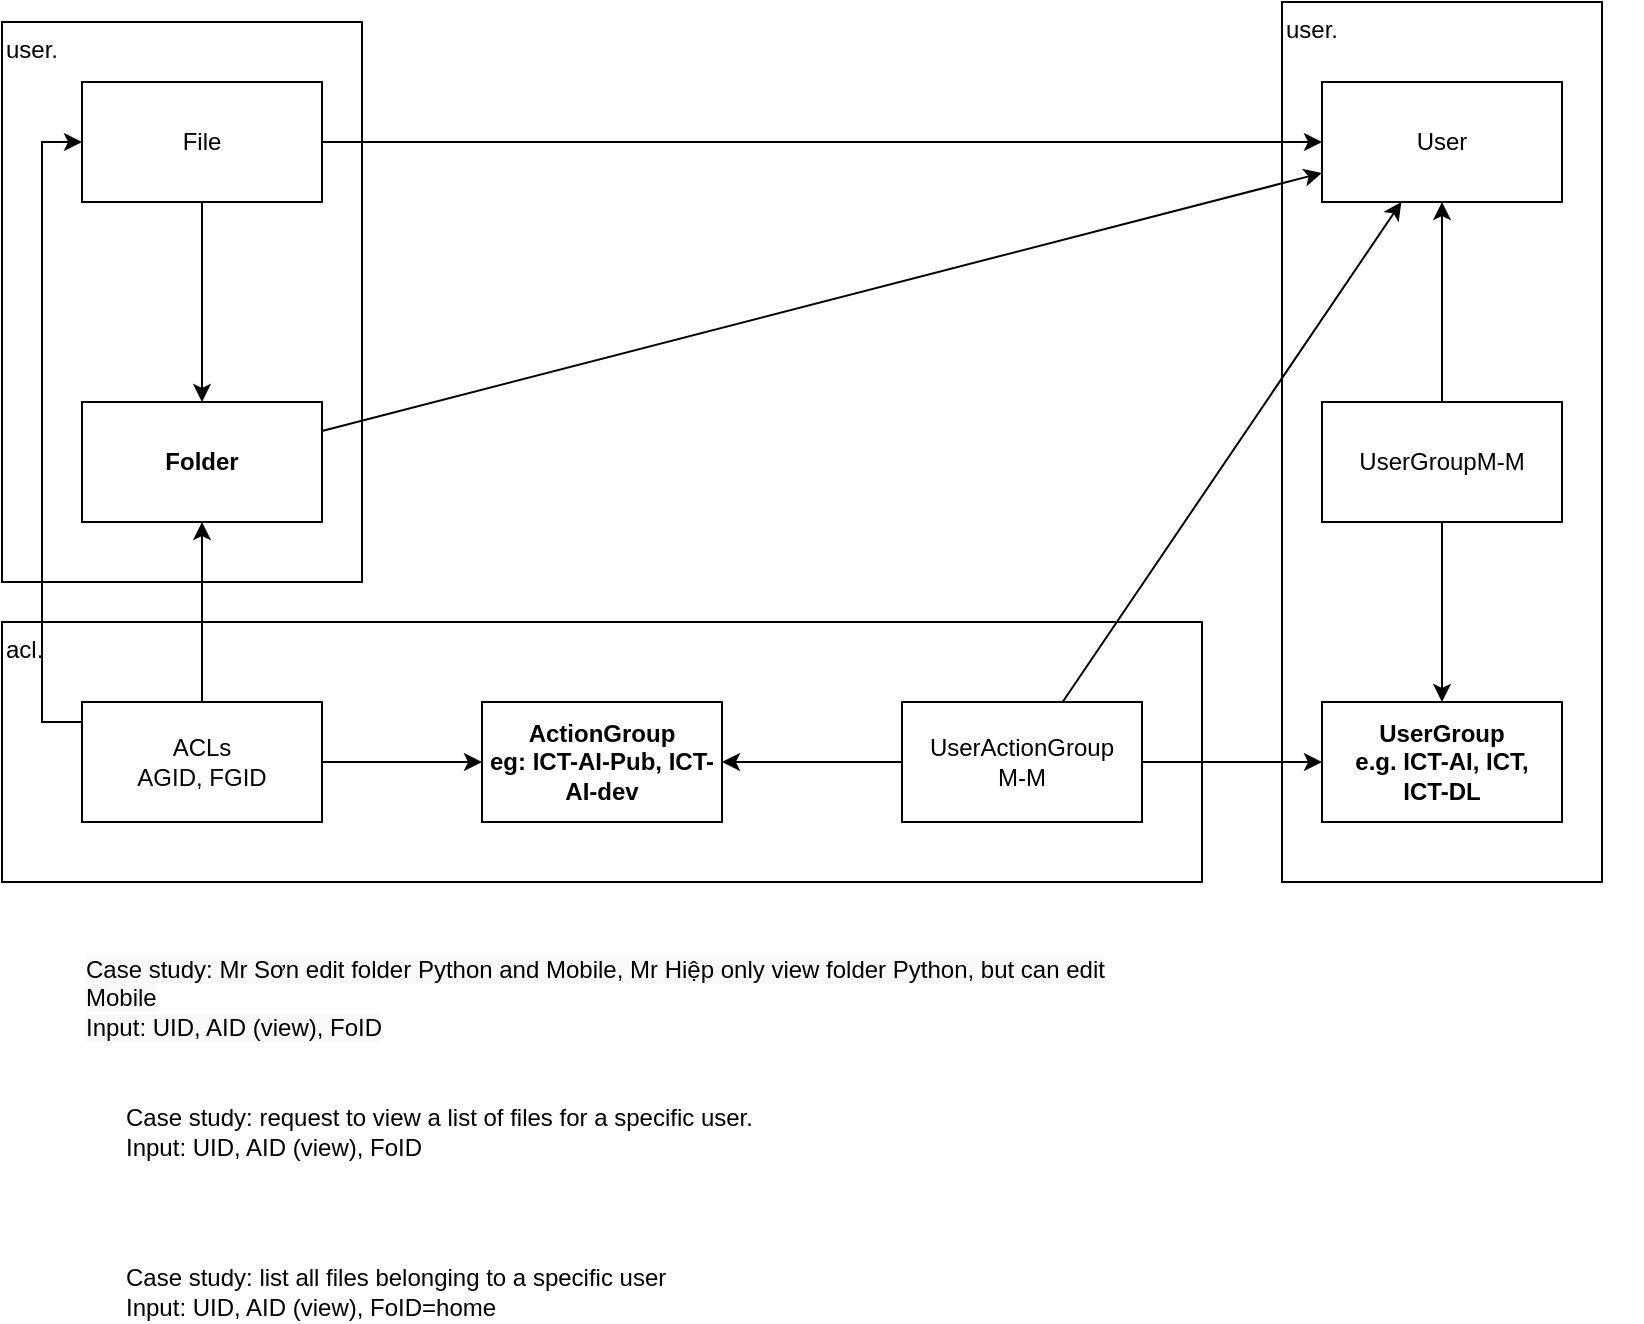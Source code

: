 <mxfile version="17.4.4" type="device"><diagram id="x6K6mt5uMyG9i3AVIL1_" name="Page-1"><mxGraphModel dx="1098" dy="1725" grid="1" gridSize="10" guides="1" tooltips="1" connect="1" arrows="1" fold="1" page="1" pageScale="1" pageWidth="850" pageHeight="1100" math="0" shadow="0"><root><mxCell id="0"/><mxCell id="1" parent="0"/><mxCell id="y6ruxM0wrXPVazxdJZzD-4" value="acl." style="rounded=0;whiteSpace=wrap;html=1;align=left;verticalAlign=top;" vertex="1" parent="1"><mxGeometry y="270" width="600" height="130" as="geometry"/></mxCell><mxCell id="y6ruxM0wrXPVazxdJZzD-3" value="user." style="rounded=0;whiteSpace=wrap;html=1;align=left;verticalAlign=top;" vertex="1" parent="1"><mxGeometry x="640" y="-40" width="160" height="440" as="geometry"/></mxCell><mxCell id="y6ruxM0wrXPVazxdJZzD-2" value="user." style="rounded=0;whiteSpace=wrap;html=1;align=left;verticalAlign=top;" vertex="1" parent="1"><mxGeometry y="-30" width="180" height="280" as="geometry"/></mxCell><mxCell id="sVWT0gusnimGvR1EHxS1-15" style="edgeStyle=orthogonalEdgeStyle;rounded=0;orthogonalLoop=1;jettySize=auto;html=1;exitX=0.5;exitY=1;exitDx=0;exitDy=0;" parent="1" source="sVWT0gusnimGvR1EHxS1-1" target="sVWT0gusnimGvR1EHxS1-2" edge="1"><mxGeometry relative="1" as="geometry"/></mxCell><mxCell id="sVWT0gusnimGvR1EHxS1-39" style="edgeStyle=none;rounded=0;orthogonalLoop=1;jettySize=auto;html=1;" parent="1" source="sVWT0gusnimGvR1EHxS1-1" target="sVWT0gusnimGvR1EHxS1-5" edge="1"><mxGeometry relative="1" as="geometry"/></mxCell><mxCell id="sVWT0gusnimGvR1EHxS1-1" value="File" style="rounded=0;whiteSpace=wrap;html=1;" parent="1" vertex="1"><mxGeometry x="40" width="120" height="60" as="geometry"/></mxCell><mxCell id="sVWT0gusnimGvR1EHxS1-40" style="edgeStyle=none;rounded=0;orthogonalLoop=1;jettySize=auto;html=1;" parent="1" source="sVWT0gusnimGvR1EHxS1-2" target="sVWT0gusnimGvR1EHxS1-5" edge="1"><mxGeometry relative="1" as="geometry"/></mxCell><mxCell id="sVWT0gusnimGvR1EHxS1-2" value="Folder" style="rounded=0;whiteSpace=wrap;html=1;fontStyle=1" parent="1" vertex="1"><mxGeometry x="40" y="160" width="120" height="60" as="geometry"/></mxCell><mxCell id="sVWT0gusnimGvR1EHxS1-5" value="User" style="rounded=0;whiteSpace=wrap;html=1;" parent="1" vertex="1"><mxGeometry x="660" width="120" height="60" as="geometry"/></mxCell><mxCell id="sVWT0gusnimGvR1EHxS1-6" value="ActionGroup&lt;br&gt;eg: ICT-AI-Pub, ICT-AI-dev" style="rounded=0;whiteSpace=wrap;html=1;fontStyle=1" parent="1" vertex="1"><mxGeometry x="240" y="310" width="120" height="60" as="geometry"/></mxCell><mxCell id="y6ruxM0wrXPVazxdJZzD-5" style="edgeStyle=orthogonalEdgeStyle;rounded=0;orthogonalLoop=1;jettySize=auto;html=1;" edge="1" parent="1" source="sVWT0gusnimGvR1EHxS1-8" target="sVWT0gusnimGvR1EHxS1-1"><mxGeometry relative="1" as="geometry"><Array as="points"><mxPoint x="20" y="320"/><mxPoint x="20" y="30"/></Array></mxGeometry></mxCell><mxCell id="sVWT0gusnimGvR1EHxS1-8" value="ACLs&lt;br&gt;AGID, FGID" style="rounded=0;whiteSpace=wrap;html=1;" parent="1" vertex="1"><mxGeometry x="40" y="310" width="120" height="60" as="geometry"/></mxCell><mxCell id="sVWT0gusnimGvR1EHxS1-30" style="rounded=0;orthogonalLoop=1;jettySize=auto;html=1;" parent="1" source="sVWT0gusnimGvR1EHxS1-17" target="sVWT0gusnimGvR1EHxS1-27" edge="1"><mxGeometry relative="1" as="geometry"/></mxCell><mxCell id="y6ruxM0wrXPVazxdJZzD-6" style="rounded=0;orthogonalLoop=1;jettySize=auto;html=1;" edge="1" parent="1" source="sVWT0gusnimGvR1EHxS1-17" target="sVWT0gusnimGvR1EHxS1-5"><mxGeometry relative="1" as="geometry"/></mxCell><mxCell id="sVWT0gusnimGvR1EHxS1-17" value="UserActionGroup&lt;br&gt;M-M" style="rounded=0;whiteSpace=wrap;html=1;" parent="1" vertex="1"><mxGeometry x="450" y="310" width="120" height="60" as="geometry"/></mxCell><mxCell id="sVWT0gusnimGvR1EHxS1-23" value="Case study: request to view a list of files for a specific user.&lt;br&gt;Input: UID, AID (view), FoID" style="text;html=1;strokeColor=none;fillColor=none;align=left;verticalAlign=middle;whiteSpace=wrap;rounded=0;" parent="1" vertex="1"><mxGeometry x="60" y="510" width="760" height="30" as="geometry"/></mxCell><mxCell id="sVWT0gusnimGvR1EHxS1-24" value="Case study: list all files belonging to a specific user&lt;br&gt;Input: UID, AID (view), FoID=home" style="text;html=1;strokeColor=none;fillColor=none;align=left;verticalAlign=middle;whiteSpace=wrap;rounded=0;" parent="1" vertex="1"><mxGeometry x="60" y="590" width="760" height="30" as="geometry"/></mxCell><mxCell id="sVWT0gusnimGvR1EHxS1-31" style="rounded=0;orthogonalLoop=1;jettySize=auto;html=1;" parent="1" source="sVWT0gusnimGvR1EHxS1-25" target="sVWT0gusnimGvR1EHxS1-5" edge="1"><mxGeometry relative="1" as="geometry"/></mxCell><mxCell id="sVWT0gusnimGvR1EHxS1-32" style="rounded=0;orthogonalLoop=1;jettySize=auto;html=1;exitX=0.5;exitY=1;exitDx=0;exitDy=0;" parent="1" source="sVWT0gusnimGvR1EHxS1-25" target="sVWT0gusnimGvR1EHxS1-27" edge="1"><mxGeometry relative="1" as="geometry"/></mxCell><mxCell id="sVWT0gusnimGvR1EHxS1-25" value="UserGroupM-M" style="rounded=0;whiteSpace=wrap;html=1;" parent="1" vertex="1"><mxGeometry x="660" y="160" width="120" height="60" as="geometry"/></mxCell><mxCell id="sVWT0gusnimGvR1EHxS1-27" value="UserGroup&lt;br&gt;e.g. ICT-AI, ICT,&lt;br&gt;ICT-DL" style="rounded=0;whiteSpace=wrap;html=1;fontStyle=1" parent="1" vertex="1"><mxGeometry x="660" y="310" width="120" height="60" as="geometry"/></mxCell><mxCell id="sVWT0gusnimGvR1EHxS1-34" value="" style="endArrow=classic;html=1;rounded=0;" parent="1" source="sVWT0gusnimGvR1EHxS1-8" target="sVWT0gusnimGvR1EHxS1-6" edge="1"><mxGeometry width="50" height="50" relative="1" as="geometry"><mxPoint x="400" y="320" as="sourcePoint"/><mxPoint x="450" y="270" as="targetPoint"/></mxGeometry></mxCell><mxCell id="sVWT0gusnimGvR1EHxS1-36" value="" style="endArrow=classic;html=1;rounded=0;" parent="1" source="sVWT0gusnimGvR1EHxS1-17" target="sVWT0gusnimGvR1EHxS1-6" edge="1"><mxGeometry width="50" height="50" relative="1" as="geometry"><mxPoint x="400" y="320" as="sourcePoint"/><mxPoint x="450" y="270" as="targetPoint"/></mxGeometry></mxCell><mxCell id="sVWT0gusnimGvR1EHxS1-37" value="" style="endArrow=classic;html=1;rounded=0;" parent="1" source="sVWT0gusnimGvR1EHxS1-8" target="sVWT0gusnimGvR1EHxS1-2" edge="1"><mxGeometry width="50" height="50" relative="1" as="geometry"><mxPoint x="400" y="320" as="sourcePoint"/><mxPoint x="450" y="270" as="targetPoint"/></mxGeometry></mxCell><mxCell id="y6ruxM0wrXPVazxdJZzD-9" value="&lt;span style=&quot;color: rgb(0, 0, 0); font-family: helvetica; font-size: 12px; font-style: normal; font-weight: 400; letter-spacing: normal; text-align: left; text-indent: 0px; text-transform: none; word-spacing: 0px; background-color: rgb(248, 249, 250); display: inline; float: none;&quot;&gt;Case study: Mr Sơn edit folder Python and Mobile, Mr Hiệp only view folder Python, but can edit Mobile&lt;/span&gt;&lt;br style=&quot;color: rgb(0, 0, 0); font-family: helvetica; font-size: 12px; font-style: normal; font-weight: 400; letter-spacing: normal; text-align: left; text-indent: 0px; text-transform: none; word-spacing: 0px; background-color: rgb(248, 249, 250);&quot;&gt;&lt;span style=&quot;color: rgb(0, 0, 0); font-family: helvetica; font-size: 12px; font-style: normal; font-weight: 400; letter-spacing: normal; text-align: left; text-indent: 0px; text-transform: none; word-spacing: 0px; background-color: rgb(248, 249, 250); display: inline; float: none;&quot;&gt;Input: UID, AID (view), FoID&lt;/span&gt;" style="text;whiteSpace=wrap;html=1;" vertex="1" parent="1"><mxGeometry x="40" y="430" width="550" height="60" as="geometry"/></mxCell></root></mxGraphModel></diagram></mxfile>